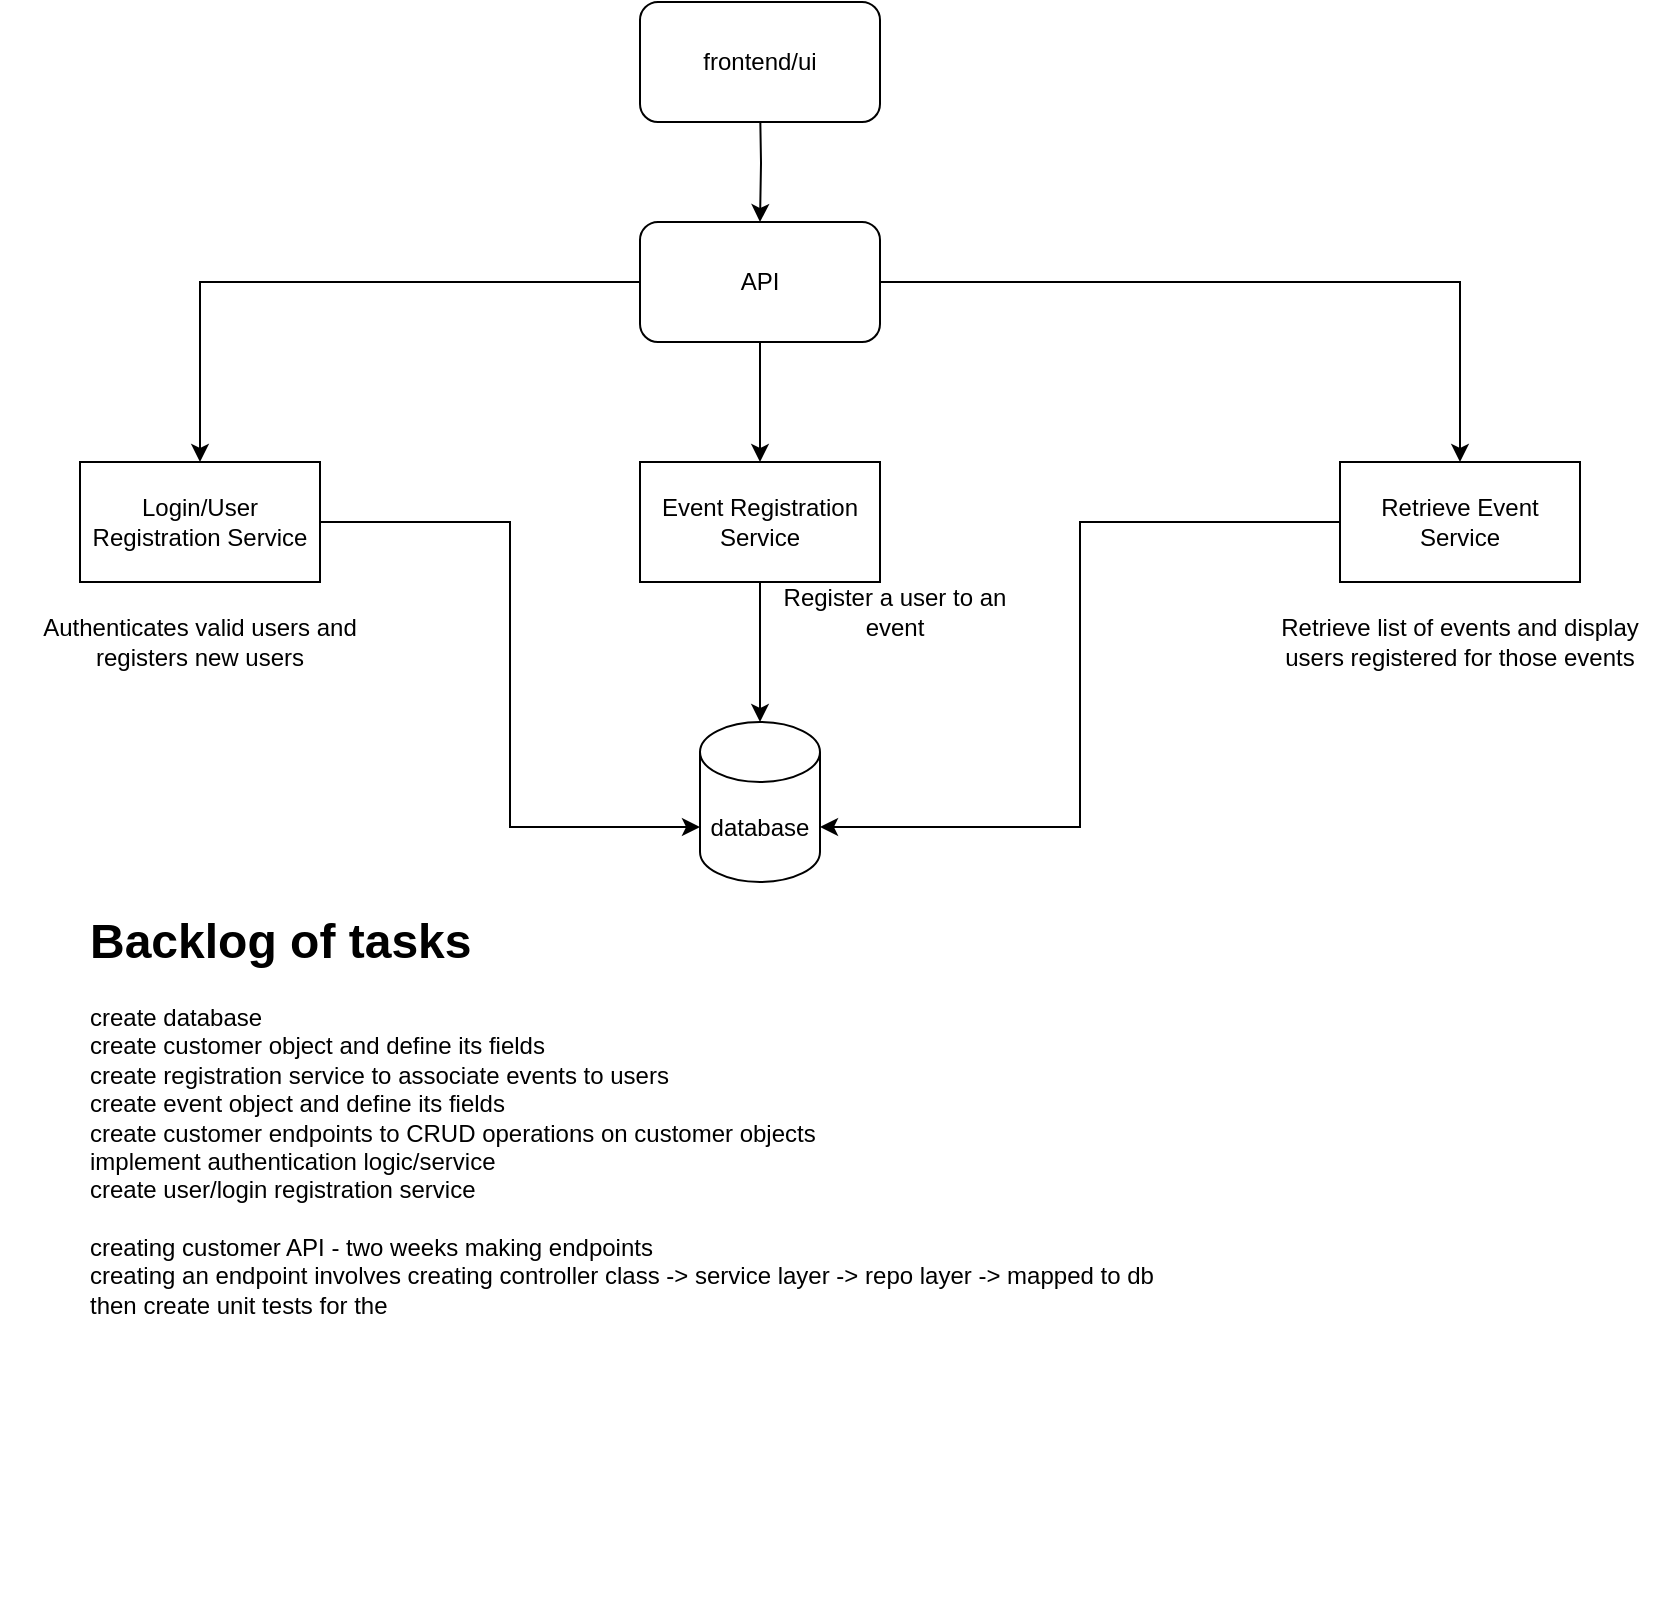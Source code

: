 <mxfile version="14.6.6" type="github">
  <diagram id="xI42Ev8MugcT1kqLHyS6" name="Page-1">
    <mxGraphModel dx="2272" dy="762" grid="1" gridSize="10" guides="1" tooltips="1" connect="1" arrows="1" fold="1" page="1" pageScale="1" pageWidth="850" pageHeight="1100" math="0" shadow="0">
      <root>
        <mxCell id="0" />
        <mxCell id="1" parent="0" />
        <mxCell id="HP8echeqnm54RGg6QAfH-15" style="edgeStyle=orthogonalEdgeStyle;rounded=0;orthogonalLoop=1;jettySize=auto;html=1;entryX=0;entryY=0;entryDx=0;entryDy=52.5;entryPerimeter=0;" edge="1" parent="1" source="HP8echeqnm54RGg6QAfH-1" target="HP8echeqnm54RGg6QAfH-3">
          <mxGeometry relative="1" as="geometry" />
        </mxCell>
        <mxCell id="HP8echeqnm54RGg6QAfH-1" value="Login/User Registration Service" style="rounded=0;whiteSpace=wrap;html=1;" vertex="1" parent="1">
          <mxGeometry x="30" y="390" width="120" height="60" as="geometry" />
        </mxCell>
        <mxCell id="HP8echeqnm54RGg6QAfH-3" value="database" style="shape=cylinder3;whiteSpace=wrap;html=1;boundedLbl=1;backgroundOutline=1;size=15;" vertex="1" parent="1">
          <mxGeometry x="340" y="520" width="60" height="80" as="geometry" />
        </mxCell>
        <mxCell id="HP8echeqnm54RGg6QAfH-13" style="edgeStyle=orthogonalEdgeStyle;rounded=0;orthogonalLoop=1;jettySize=auto;html=1;entryX=1;entryY=0;entryDx=0;entryDy=52.5;entryPerimeter=0;" edge="1" parent="1" source="HP8echeqnm54RGg6QAfH-5" target="HP8echeqnm54RGg6QAfH-3">
          <mxGeometry relative="1" as="geometry" />
        </mxCell>
        <mxCell id="HP8echeqnm54RGg6QAfH-5" value="Retrieve Event Service" style="rounded=0;whiteSpace=wrap;html=1;" vertex="1" parent="1">
          <mxGeometry x="660" y="390" width="120" height="60" as="geometry" />
        </mxCell>
        <mxCell id="HP8echeqnm54RGg6QAfH-9" style="edgeStyle=orthogonalEdgeStyle;rounded=0;orthogonalLoop=1;jettySize=auto;html=1;entryX=0.5;entryY=0;entryDx=0;entryDy=0;" edge="1" parent="1" target="HP8echeqnm54RGg6QAfH-8">
          <mxGeometry relative="1" as="geometry">
            <mxPoint x="370" y="210" as="sourcePoint" />
          </mxGeometry>
        </mxCell>
        <mxCell id="HP8echeqnm54RGg6QAfH-7" value="frontend/ui" style="rounded=1;whiteSpace=wrap;html=1;" vertex="1" parent="1">
          <mxGeometry x="310" y="160" width="120" height="60" as="geometry" />
        </mxCell>
        <mxCell id="HP8echeqnm54RGg6QAfH-10" style="edgeStyle=orthogonalEdgeStyle;rounded=0;orthogonalLoop=1;jettySize=auto;html=1;" edge="1" parent="1" source="HP8echeqnm54RGg6QAfH-8" target="HP8echeqnm54RGg6QAfH-1">
          <mxGeometry relative="1" as="geometry" />
        </mxCell>
        <mxCell id="HP8echeqnm54RGg6QAfH-12" style="edgeStyle=orthogonalEdgeStyle;rounded=0;orthogonalLoop=1;jettySize=auto;html=1;" edge="1" parent="1" source="HP8echeqnm54RGg6QAfH-8" target="HP8echeqnm54RGg6QAfH-5">
          <mxGeometry relative="1" as="geometry" />
        </mxCell>
        <mxCell id="HP8echeqnm54RGg6QAfH-24" style="edgeStyle=orthogonalEdgeStyle;rounded=0;orthogonalLoop=1;jettySize=auto;html=1;entryX=0.5;entryY=0;entryDx=0;entryDy=0;" edge="1" parent="1" source="HP8echeqnm54RGg6QAfH-8" target="HP8echeqnm54RGg6QAfH-23">
          <mxGeometry relative="1" as="geometry" />
        </mxCell>
        <mxCell id="HP8echeqnm54RGg6QAfH-8" value="API" style="rounded=1;whiteSpace=wrap;html=1;" vertex="1" parent="1">
          <mxGeometry x="310" y="270" width="120" height="60" as="geometry" />
        </mxCell>
        <mxCell id="HP8echeqnm54RGg6QAfH-25" style="edgeStyle=orthogonalEdgeStyle;rounded=0;orthogonalLoop=1;jettySize=auto;html=1;entryX=0.5;entryY=0;entryDx=0;entryDy=0;entryPerimeter=0;" edge="1" parent="1" source="HP8echeqnm54RGg6QAfH-23" target="HP8echeqnm54RGg6QAfH-3">
          <mxGeometry relative="1" as="geometry" />
        </mxCell>
        <mxCell id="HP8echeqnm54RGg6QAfH-23" value="Event Registration Service" style="rounded=0;whiteSpace=wrap;html=1;" vertex="1" parent="1">
          <mxGeometry x="310" y="390" width="120" height="60" as="geometry" />
        </mxCell>
        <mxCell id="HP8echeqnm54RGg6QAfH-28" value="Authenticates valid users and registers new users" style="text;html=1;strokeColor=none;fillColor=none;align=center;verticalAlign=middle;whiteSpace=wrap;rounded=0;" vertex="1" parent="1">
          <mxGeometry x="-10" y="430" width="200" height="100" as="geometry" />
        </mxCell>
        <mxCell id="HP8echeqnm54RGg6QAfH-29" value="Retrieve list of events and display users registered for those events" style="text;html=1;strokeColor=none;fillColor=none;align=center;verticalAlign=middle;whiteSpace=wrap;rounded=0;" vertex="1" parent="1">
          <mxGeometry x="620" y="425" width="200" height="110" as="geometry" />
        </mxCell>
        <mxCell id="HP8echeqnm54RGg6QAfH-30" value="Register a user to an event" style="text;html=1;strokeColor=none;fillColor=none;align=center;verticalAlign=middle;whiteSpace=wrap;rounded=0;" vertex="1" parent="1">
          <mxGeometry x="370" y="440" width="135" height="50" as="geometry" />
        </mxCell>
        <mxCell id="HP8echeqnm54RGg6QAfH-32" value="&lt;h1&gt;Backlog of tasks&lt;/h1&gt;&lt;div&gt;create database&amp;nbsp;&lt;/div&gt;&lt;div&gt;create customer object and define its fields&amp;nbsp;&lt;/div&gt;&lt;div&gt;create registration service to associate events to users&lt;span&gt;&amp;nbsp;&lt;/span&gt;&lt;/div&gt;&lt;div&gt;create event object and define its fields&lt;/div&gt;&lt;div&gt;create customer endpoints to CRUD operations on customer objects&lt;/div&gt;&lt;div&gt;implement authentication logic/service&lt;/div&gt;&lt;div&gt;create user/login registration service&amp;nbsp;&lt;/div&gt;&lt;div&gt;&lt;br&gt;&lt;/div&gt;&lt;div&gt;creating customer API - two weeks making endpoints&lt;/div&gt;&lt;div&gt;creating an endpoint involves creating controller class -&amp;gt; service layer -&amp;gt; repo layer -&amp;gt; mapped to db&lt;/div&gt;&lt;div&gt;then create unit tests for the&amp;nbsp;&lt;/div&gt;&lt;div&gt;&lt;br&gt;&lt;/div&gt;" style="text;html=1;strokeColor=none;fillColor=none;spacing=5;spacingTop=-20;whiteSpace=wrap;overflow=hidden;rounded=0;" vertex="1" parent="1">
          <mxGeometry x="30" y="610" width="560" height="350" as="geometry" />
        </mxCell>
      </root>
    </mxGraphModel>
  </diagram>
</mxfile>
